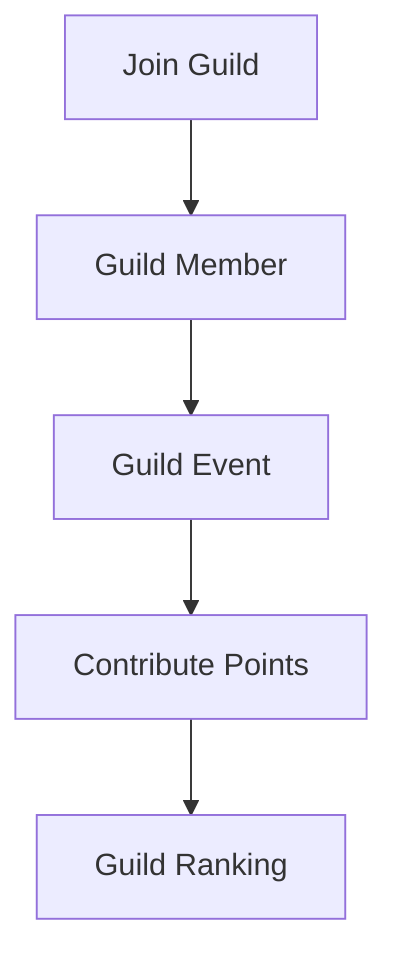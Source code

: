 flowchart TD
    Guild[Join Guild] --> Member[Guild Member]
    Member --> Event[Guild Event]
    Event --> Contribute[Contribute Points]
    Contribute --> Rank[Guild Ranking]